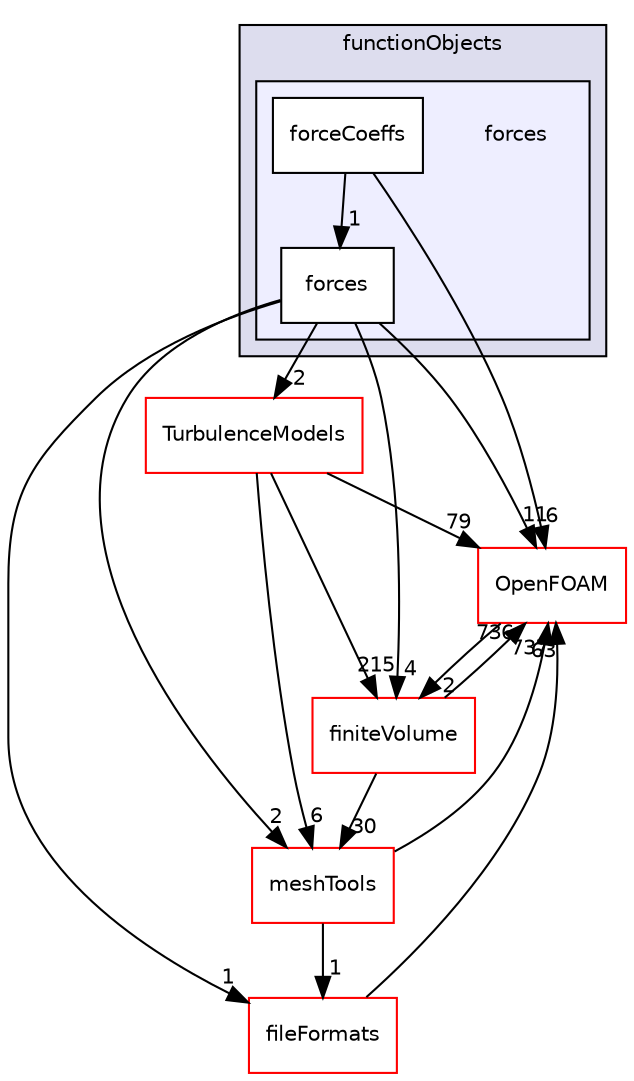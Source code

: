 digraph "src/postProcessing/functionObjects/forces" {
  bgcolor=transparent;
  compound=true
  node [ fontsize="10", fontname="Helvetica"];
  edge [ labelfontsize="10", labelfontname="Helvetica"];
  subgraph clusterdir_e82badcb6e86a7406e8ef8dc75ac578f {
    graph [ bgcolor="#ddddee", pencolor="black", label="functionObjects" fontname="Helvetica", fontsize="10", URL="dir_e82badcb6e86a7406e8ef8dc75ac578f.html"]
  subgraph clusterdir_a19a54c8c5640a4bc0eca585ac0ed5cc {
    graph [ bgcolor="#eeeeff", pencolor="black", label="" URL="dir_a19a54c8c5640a4bc0eca585ac0ed5cc.html"];
    dir_a19a54c8c5640a4bc0eca585ac0ed5cc [shape=plaintext label="forces"];
    dir_7a36aa5580456d1d9799b19ed3d0b1c3 [shape=box label="forceCoeffs" color="black" fillcolor="white" style="filled" URL="dir_7a36aa5580456d1d9799b19ed3d0b1c3.html"];
    dir_e58326d73578da813b0de2fb97bdb571 [shape=box label="forces" color="black" fillcolor="white" style="filled" URL="dir_e58326d73578da813b0de2fb97bdb571.html"];
  }
  }
  dir_9bd15774b555cf7259a6fa18f99fe99b [shape=box label="finiteVolume" color="red" URL="dir_9bd15774b555cf7259a6fa18f99fe99b.html"];
  dir_ae30ad0bef50cf391b24c614251bb9fd [shape=box label="meshTools" color="red" URL="dir_ae30ad0bef50cf391b24c614251bb9fd.html"];
  dir_b05602f37bb521a7142c0a3e200b5f35 [shape=box label="fileFormats" color="red" URL="dir_b05602f37bb521a7142c0a3e200b5f35.html"];
  dir_1eda626aeac0f0ad2848c36acaa5d501 [shape=box label="TurbulenceModels" color="red" URL="dir_1eda626aeac0f0ad2848c36acaa5d501.html"];
  dir_c5473ff19b20e6ec4dfe5c310b3778a8 [shape=box label="OpenFOAM" color="red" URL="dir_c5473ff19b20e6ec4dfe5c310b3778a8.html"];
  dir_9bd15774b555cf7259a6fa18f99fe99b->dir_ae30ad0bef50cf391b24c614251bb9fd [headlabel="30", labeldistance=1.5 headhref="dir_000894_001742.html"];
  dir_9bd15774b555cf7259a6fa18f99fe99b->dir_c5473ff19b20e6ec4dfe5c310b3778a8 [headlabel="736", labeldistance=1.5 headhref="dir_000894_001888.html"];
  dir_ae30ad0bef50cf391b24c614251bb9fd->dir_b05602f37bb521a7142c0a3e200b5f35 [headlabel="1", labeldistance=1.5 headhref="dir_001742_000881.html"];
  dir_ae30ad0bef50cf391b24c614251bb9fd->dir_c5473ff19b20e6ec4dfe5c310b3778a8 [headlabel="737", labeldistance=1.5 headhref="dir_001742_001888.html"];
  dir_b05602f37bb521a7142c0a3e200b5f35->dir_c5473ff19b20e6ec4dfe5c310b3778a8 [headlabel="63", labeldistance=1.5 headhref="dir_000881_001888.html"];
  dir_1eda626aeac0f0ad2848c36acaa5d501->dir_9bd15774b555cf7259a6fa18f99fe99b [headlabel="215", labeldistance=1.5 headhref="dir_000752_000894.html"];
  dir_1eda626aeac0f0ad2848c36acaa5d501->dir_ae30ad0bef50cf391b24c614251bb9fd [headlabel="6", labeldistance=1.5 headhref="dir_000752_001742.html"];
  dir_1eda626aeac0f0ad2848c36acaa5d501->dir_c5473ff19b20e6ec4dfe5c310b3778a8 [headlabel="79", labeldistance=1.5 headhref="dir_000752_001888.html"];
  dir_7a36aa5580456d1d9799b19ed3d0b1c3->dir_e58326d73578da813b0de2fb97bdb571 [headlabel="1", labeldistance=1.5 headhref="dir_002472_002473.html"];
  dir_7a36aa5580456d1d9799b19ed3d0b1c3->dir_c5473ff19b20e6ec4dfe5c310b3778a8 [headlabel="6", labeldistance=1.5 headhref="dir_002472_001888.html"];
  dir_e58326d73578da813b0de2fb97bdb571->dir_9bd15774b555cf7259a6fa18f99fe99b [headlabel="4", labeldistance=1.5 headhref="dir_002473_000894.html"];
  dir_e58326d73578da813b0de2fb97bdb571->dir_ae30ad0bef50cf391b24c614251bb9fd [headlabel="2", labeldistance=1.5 headhref="dir_002473_001742.html"];
  dir_e58326d73578da813b0de2fb97bdb571->dir_b05602f37bb521a7142c0a3e200b5f35 [headlabel="1", labeldistance=1.5 headhref="dir_002473_000881.html"];
  dir_e58326d73578da813b0de2fb97bdb571->dir_1eda626aeac0f0ad2848c36acaa5d501 [headlabel="2", labeldistance=1.5 headhref="dir_002473_000752.html"];
  dir_e58326d73578da813b0de2fb97bdb571->dir_c5473ff19b20e6ec4dfe5c310b3778a8 [headlabel="11", labeldistance=1.5 headhref="dir_002473_001888.html"];
  dir_c5473ff19b20e6ec4dfe5c310b3778a8->dir_9bd15774b555cf7259a6fa18f99fe99b [headlabel="2", labeldistance=1.5 headhref="dir_001888_000894.html"];
}
